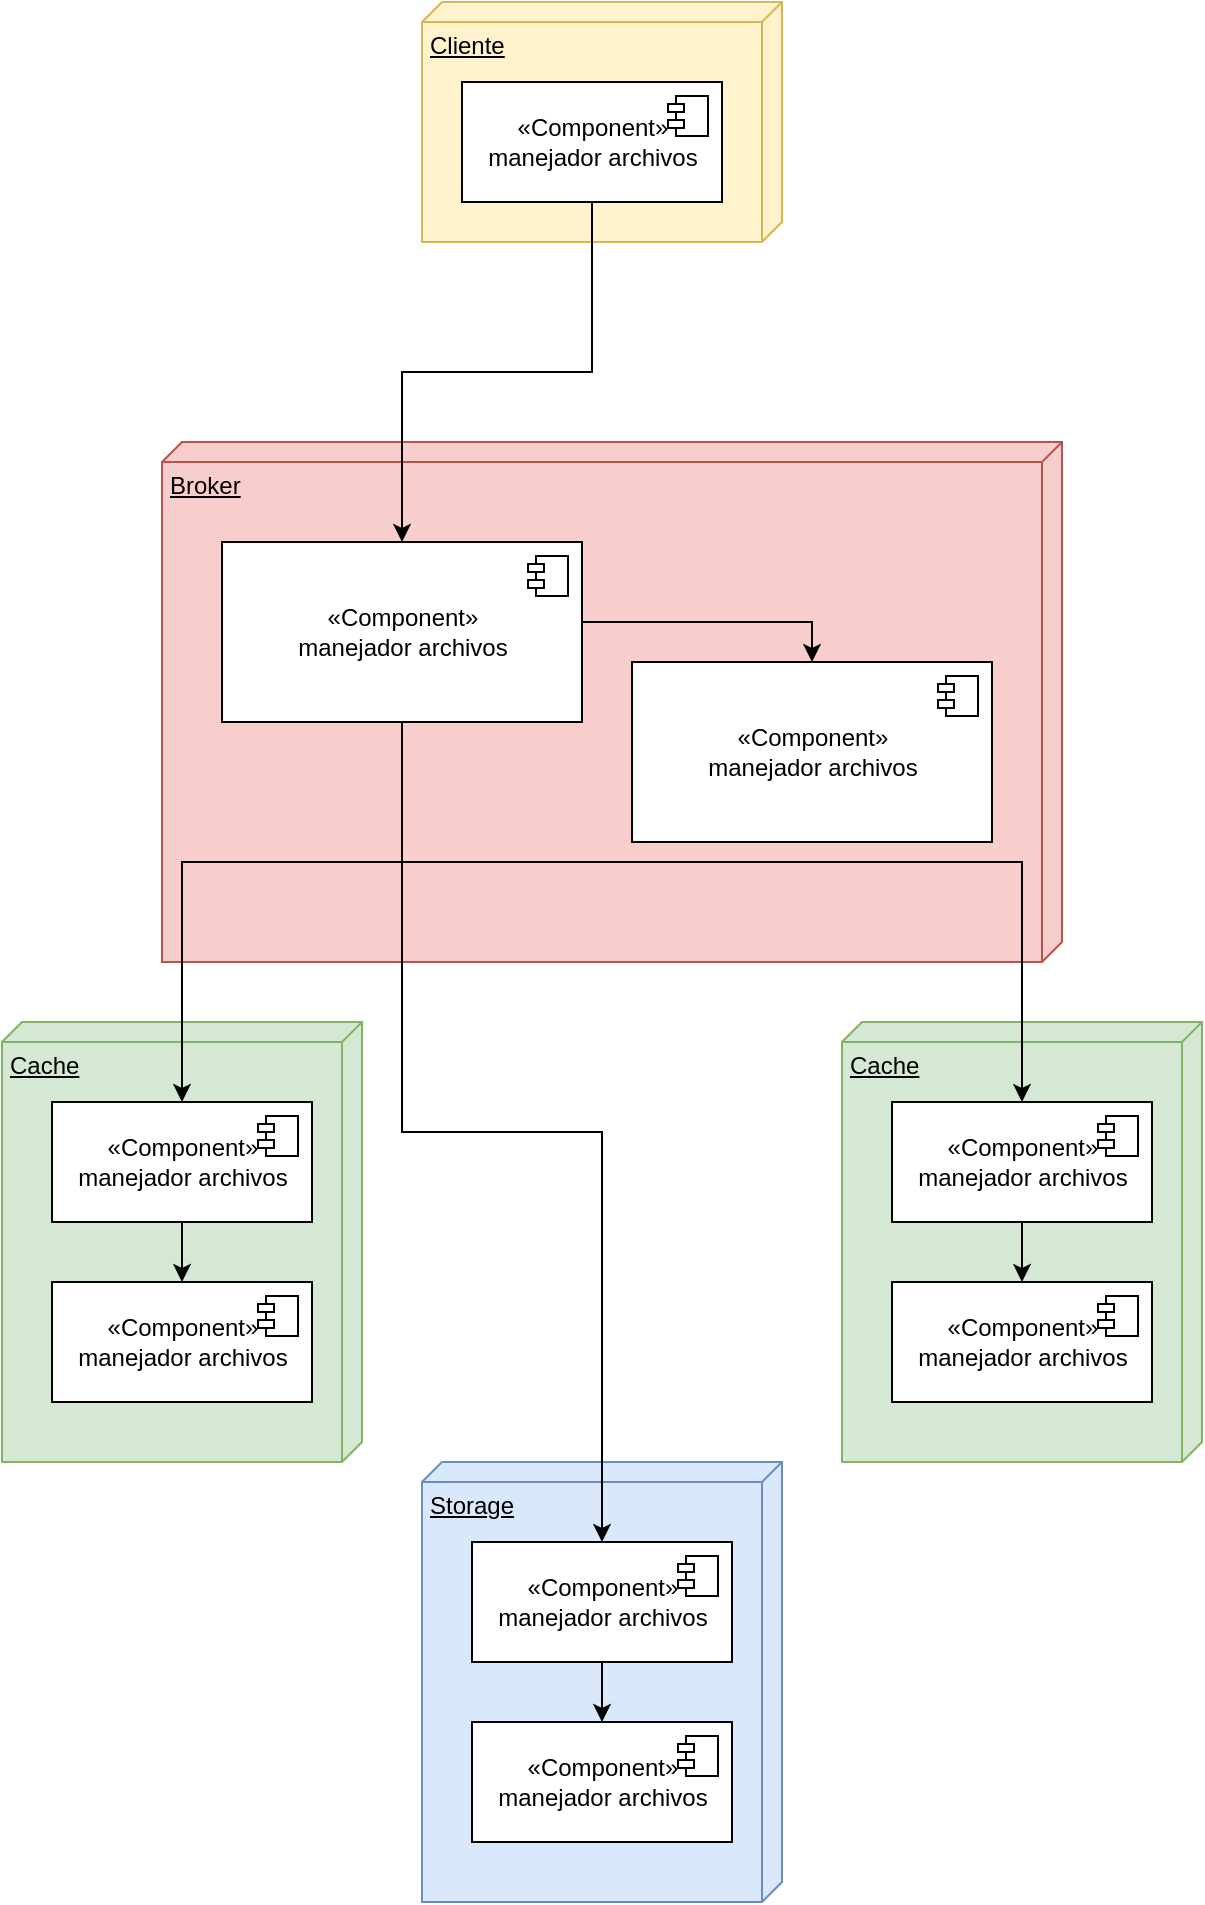 <mxfile version="14.4.3" type="device" pages="3"><diagram id="8TX4p7atKp1qSiID9qYC" name="despliegue"><mxGraphModel dx="1420" dy="834" grid="1" gridSize="10" guides="1" tooltips="1" connect="1" arrows="1" fold="1" page="1" pageScale="1" pageWidth="850" pageHeight="1100" math="0" shadow="0"><root><mxCell id="XJRISN_2SwiGj17ay7-N-0"/><mxCell id="XJRISN_2SwiGj17ay7-N-1" parent="XJRISN_2SwiGj17ay7-N-0"/><mxCell id="6Hz3GxxloaSMe2XGLkPI-1" value="Cliente" style="verticalAlign=top;align=left;spacingTop=8;spacingLeft=2;spacingRight=12;shape=cube;size=10;direction=south;fontStyle=4;html=1;fillColor=#fff2cc;strokeColor=#d6b656;" parent="XJRISN_2SwiGj17ay7-N-1" vertex="1"><mxGeometry x="320" y="80" width="180" height="120" as="geometry"/></mxCell><mxCell id="6Hz3GxxloaSMe2XGLkPI-0" value="Broker" style="verticalAlign=top;align=left;spacingTop=8;spacingLeft=2;spacingRight=12;shape=cube;size=10;direction=south;fontStyle=4;html=1;fillColor=#f8cecc;strokeColor=#b85450;" parent="XJRISN_2SwiGj17ay7-N-1" vertex="1"><mxGeometry x="190" y="300" width="450" height="260" as="geometry"/></mxCell><mxCell id="V1Ts3zlfwZA3WVrB23fY-16" value="Storage" style="verticalAlign=top;align=left;spacingTop=8;spacingLeft=2;spacingRight=12;shape=cube;size=10;direction=south;fontStyle=4;html=1;fillColor=#dae8fc;strokeColor=#6c8ebf;" parent="XJRISN_2SwiGj17ay7-N-1" vertex="1"><mxGeometry x="320" y="810" width="180" height="220" as="geometry"/></mxCell><mxCell id="V1Ts3zlfwZA3WVrB23fY-11" value="Cache" style="verticalAlign=top;align=left;spacingTop=8;spacingLeft=2;spacingRight=12;shape=cube;size=10;direction=south;fontStyle=4;html=1;fillColor=#d5e8d4;strokeColor=#82b366;" parent="XJRISN_2SwiGj17ay7-N-1" vertex="1"><mxGeometry x="110" y="590" width="180" height="220" as="geometry"/></mxCell><mxCell id="6Hz3GxxloaSMe2XGLkPI-3" value="Cache" style="verticalAlign=top;align=left;spacingTop=8;spacingLeft=2;spacingRight=12;shape=cube;size=10;direction=south;fontStyle=4;html=1;fillColor=#d5e8d4;strokeColor=#82b366;" parent="XJRISN_2SwiGj17ay7-N-1" vertex="1"><mxGeometry x="530" y="590" width="180" height="220" as="geometry"/></mxCell><mxCell id="V1Ts3zlfwZA3WVrB23fY-4" style="edgeStyle=orthogonalEdgeStyle;rounded=0;orthogonalLoop=1;jettySize=auto;html=1;" parent="XJRISN_2SwiGj17ay7-N-1" source="V1Ts3zlfwZA3WVrB23fY-0" target="V1Ts3zlfwZA3WVrB23fY-5" edge="1"><mxGeometry relative="1" as="geometry"><mxPoint x="640" y="500" as="targetPoint"/><Array as="points"><mxPoint x="310" y="510"/><mxPoint x="620" y="510"/></Array></mxGeometry></mxCell><mxCell id="V1Ts3zlfwZA3WVrB23fY-21" style="edgeStyle=orthogonalEdgeStyle;rounded=0;orthogonalLoop=1;jettySize=auto;html=1;" parent="XJRISN_2SwiGj17ay7-N-1" source="V1Ts3zlfwZA3WVrB23fY-0" target="V1Ts3zlfwZA3WVrB23fY-12" edge="1"><mxGeometry relative="1" as="geometry"><Array as="points"><mxPoint x="310" y="510"/><mxPoint x="200" y="510"/></Array></mxGeometry></mxCell><mxCell id="V1Ts3zlfwZA3WVrB23fY-22" style="edgeStyle=orthogonalEdgeStyle;rounded=0;orthogonalLoop=1;jettySize=auto;html=1;" parent="XJRISN_2SwiGj17ay7-N-1" source="V1Ts3zlfwZA3WVrB23fY-0" target="V1Ts3zlfwZA3WVrB23fY-17" edge="1"><mxGeometry relative="1" as="geometry"/></mxCell><mxCell id="V1Ts3zlfwZA3WVrB23fY-24" style="edgeStyle=orthogonalEdgeStyle;rounded=0;orthogonalLoop=1;jettySize=auto;html=1;entryX=0.5;entryY=0;entryDx=0;entryDy=0;" parent="XJRISN_2SwiGj17ay7-N-1" source="V1Ts3zlfwZA3WVrB23fY-0" target="V1Ts3zlfwZA3WVrB23fY-2" edge="1"><mxGeometry relative="1" as="geometry"><Array as="points"><mxPoint x="515" y="390"/></Array></mxGeometry></mxCell><mxCell id="V1Ts3zlfwZA3WVrB23fY-0" value="«Component»&lt;br&gt;manejador archivos" style="html=1;dropTarget=0;" parent="XJRISN_2SwiGj17ay7-N-1" vertex="1"><mxGeometry x="220" y="350" width="180" height="90" as="geometry"/></mxCell><mxCell id="V1Ts3zlfwZA3WVrB23fY-1" value="" style="shape=module;jettyWidth=8;jettyHeight=4;" parent="V1Ts3zlfwZA3WVrB23fY-0" vertex="1"><mxGeometry x="1" width="20" height="20" relative="1" as="geometry"><mxPoint x="-27" y="7" as="offset"/></mxGeometry></mxCell><mxCell id="V1Ts3zlfwZA3WVrB23fY-2" value="«Component»&lt;br&gt;manejador archivos" style="html=1;dropTarget=0;" parent="XJRISN_2SwiGj17ay7-N-1" vertex="1"><mxGeometry x="425" y="410" width="180" height="90" as="geometry"/></mxCell><mxCell id="V1Ts3zlfwZA3WVrB23fY-3" value="" style="shape=module;jettyWidth=8;jettyHeight=4;" parent="V1Ts3zlfwZA3WVrB23fY-2" vertex="1"><mxGeometry x="1" width="20" height="20" relative="1" as="geometry"><mxPoint x="-27" y="7" as="offset"/></mxGeometry></mxCell><mxCell id="V1Ts3zlfwZA3WVrB23fY-29" style="edgeStyle=orthogonalEdgeStyle;rounded=0;orthogonalLoop=1;jettySize=auto;html=1;" parent="XJRISN_2SwiGj17ay7-N-1" source="V1Ts3zlfwZA3WVrB23fY-5" target="V1Ts3zlfwZA3WVrB23fY-9" edge="1"><mxGeometry relative="1" as="geometry"><Array as="points"><mxPoint x="620" y="710"/><mxPoint x="620" y="710"/></Array></mxGeometry></mxCell><mxCell id="V1Ts3zlfwZA3WVrB23fY-5" value="«Component»&lt;br&gt;manejador archivos" style="html=1;dropTarget=0;" parent="XJRISN_2SwiGj17ay7-N-1" vertex="1"><mxGeometry x="555" y="630" width="130" height="60" as="geometry"/></mxCell><mxCell id="V1Ts3zlfwZA3WVrB23fY-6" value="" style="shape=module;jettyWidth=8;jettyHeight=4;" parent="V1Ts3zlfwZA3WVrB23fY-5" vertex="1"><mxGeometry x="1" width="20" height="20" relative="1" as="geometry"><mxPoint x="-27" y="7" as="offset"/></mxGeometry></mxCell><mxCell id="V1Ts3zlfwZA3WVrB23fY-9" value="«Component»&lt;br&gt;manejador archivos" style="html=1;dropTarget=0;" parent="XJRISN_2SwiGj17ay7-N-1" vertex="1"><mxGeometry x="555" y="720" width="130" height="60" as="geometry"/></mxCell><mxCell id="V1Ts3zlfwZA3WVrB23fY-10" value="" style="shape=module;jettyWidth=8;jettyHeight=4;" parent="V1Ts3zlfwZA3WVrB23fY-9" vertex="1"><mxGeometry x="1" width="20" height="20" relative="1" as="geometry"><mxPoint x="-27" y="7" as="offset"/></mxGeometry></mxCell><mxCell id="V1Ts3zlfwZA3WVrB23fY-28" style="edgeStyle=orthogonalEdgeStyle;rounded=0;orthogonalLoop=1;jettySize=auto;html=1;" parent="XJRISN_2SwiGj17ay7-N-1" source="V1Ts3zlfwZA3WVrB23fY-12" target="V1Ts3zlfwZA3WVrB23fY-14" edge="1"><mxGeometry relative="1" as="geometry"><Array as="points"><mxPoint x="200" y="710"/><mxPoint x="200" y="710"/></Array></mxGeometry></mxCell><mxCell id="V1Ts3zlfwZA3WVrB23fY-12" value="«Component»&lt;br&gt;manejador archivos" style="html=1;dropTarget=0;" parent="XJRISN_2SwiGj17ay7-N-1" vertex="1"><mxGeometry x="135" y="630" width="130" height="60" as="geometry"/></mxCell><mxCell id="V1Ts3zlfwZA3WVrB23fY-13" value="" style="shape=module;jettyWidth=8;jettyHeight=4;" parent="V1Ts3zlfwZA3WVrB23fY-12" vertex="1"><mxGeometry x="1" width="20" height="20" relative="1" as="geometry"><mxPoint x="-27" y="7" as="offset"/></mxGeometry></mxCell><mxCell id="V1Ts3zlfwZA3WVrB23fY-14" value="«Component»&lt;br&gt;manejador archivos" style="html=1;dropTarget=0;" parent="XJRISN_2SwiGj17ay7-N-1" vertex="1"><mxGeometry x="135" y="720" width="130" height="60" as="geometry"/></mxCell><mxCell id="V1Ts3zlfwZA3WVrB23fY-15" value="" style="shape=module;jettyWidth=8;jettyHeight=4;" parent="V1Ts3zlfwZA3WVrB23fY-14" vertex="1"><mxGeometry x="1" width="20" height="20" relative="1" as="geometry"><mxPoint x="-27" y="7" as="offset"/></mxGeometry></mxCell><mxCell id="V1Ts3zlfwZA3WVrB23fY-30" style="edgeStyle=orthogonalEdgeStyle;rounded=0;orthogonalLoop=1;jettySize=auto;html=1;" parent="XJRISN_2SwiGj17ay7-N-1" source="V1Ts3zlfwZA3WVrB23fY-17" target="V1Ts3zlfwZA3WVrB23fY-19" edge="1"><mxGeometry relative="1" as="geometry"><Array as="points"><mxPoint x="410" y="920"/><mxPoint x="410" y="920"/></Array></mxGeometry></mxCell><mxCell id="V1Ts3zlfwZA3WVrB23fY-17" value="«Component»&lt;br&gt;manejador archivos" style="html=1;dropTarget=0;" parent="XJRISN_2SwiGj17ay7-N-1" vertex="1"><mxGeometry x="345" y="850" width="130" height="60" as="geometry"/></mxCell><mxCell id="V1Ts3zlfwZA3WVrB23fY-18" value="" style="shape=module;jettyWidth=8;jettyHeight=4;" parent="V1Ts3zlfwZA3WVrB23fY-17" vertex="1"><mxGeometry x="1" width="20" height="20" relative="1" as="geometry"><mxPoint x="-27" y="7" as="offset"/></mxGeometry></mxCell><mxCell id="V1Ts3zlfwZA3WVrB23fY-19" value="«Component»&lt;br&gt;manejador archivos" style="html=1;dropTarget=0;" parent="XJRISN_2SwiGj17ay7-N-1" vertex="1"><mxGeometry x="345" y="940" width="130" height="60" as="geometry"/></mxCell><mxCell id="V1Ts3zlfwZA3WVrB23fY-20" value="" style="shape=module;jettyWidth=8;jettyHeight=4;" parent="V1Ts3zlfwZA3WVrB23fY-19" vertex="1"><mxGeometry x="1" width="20" height="20" relative="1" as="geometry"><mxPoint x="-27" y="7" as="offset"/></mxGeometry></mxCell><mxCell id="V1Ts3zlfwZA3WVrB23fY-27" style="edgeStyle=orthogonalEdgeStyle;rounded=0;orthogonalLoop=1;jettySize=auto;html=1;" parent="XJRISN_2SwiGj17ay7-N-1" source="V1Ts3zlfwZA3WVrB23fY-25" target="V1Ts3zlfwZA3WVrB23fY-0" edge="1"><mxGeometry relative="1" as="geometry"/></mxCell><mxCell id="V1Ts3zlfwZA3WVrB23fY-25" value="«Component»&lt;br&gt;manejador archivos" style="html=1;dropTarget=0;" parent="XJRISN_2SwiGj17ay7-N-1" vertex="1"><mxGeometry x="340" y="120" width="130" height="60" as="geometry"/></mxCell><mxCell id="V1Ts3zlfwZA3WVrB23fY-26" value="" style="shape=module;jettyWidth=8;jettyHeight=4;" parent="V1Ts3zlfwZA3WVrB23fY-25" vertex="1"><mxGeometry x="1" width="20" height="20" relative="1" as="geometry"><mxPoint x="-27" y="7" as="offset"/></mxGeometry></mxCell></root></mxGraphModel></diagram><diagram id="C5RBs43oDa-KdzZeNtuy" name="clases broker"><mxGraphModel dx="1420" dy="834" grid="1" gridSize="10" guides="1" tooltips="1" connect="1" arrows="1" fold="1" page="1" pageScale="1" pageWidth="827" pageHeight="1169" math="0" shadow="0"><root><mxCell id="WIyWlLk6GJQsqaUBKTNV-0"/><mxCell id="WIyWlLk6GJQsqaUBKTNV-1" parent="WIyWlLk6GJQsqaUBKTNV-0"/><mxCell id="9_9GQkjDegEvH9VTMbqd-5" style="edgeStyle=orthogonalEdgeStyle;rounded=0;orthogonalLoop=1;jettySize=auto;html=1;" parent="WIyWlLk6GJQsqaUBKTNV-1" source="vIc7xj4rk2cnjZC17Q60-1" target="OVAOzkoWuikx6KJuzb7N-18" edge="1"><mxGeometry relative="1" as="geometry"><mxPoint x="220.034" y="250" as="targetPoint"/><Array as="points"/></mxGeometry></mxCell><mxCell id="OVAOzkoWuikx6KJuzb7N-24" value="*" style="edgeLabel;html=1;align=center;verticalAlign=middle;resizable=0;points=[];" parent="9_9GQkjDegEvH9VTMbqd-5" vertex="1" connectable="0"><mxGeometry x="0.689" y="1" relative="1" as="geometry"><mxPoint x="-1" y="-7.37" as="offset"/></mxGeometry></mxCell><mxCell id="o_60wNgHZYVa5s2dWqQU-4" style="edgeStyle=orthogonalEdgeStyle;rounded=0;orthogonalLoop=1;jettySize=auto;html=1;" parent="WIyWlLk6GJQsqaUBKTNV-1" source="vIc7xj4rk2cnjZC17Q60-1" target="o_60wNgHZYVa5s2dWqQU-0" edge="1"><mxGeometry relative="1" as="geometry"/></mxCell><mxCell id="vIc7xj4rk2cnjZC17Q60-1" value="Broker" style="swimlane;fontStyle=1;align=center;verticalAlign=top;childLayout=stackLayout;horizontal=1;startSize=26;horizontalStack=0;resizeParent=1;resizeParentMax=0;resizeLast=0;collapsible=1;marginBottom=0;" parent="WIyWlLk6GJQsqaUBKTNV-1" vertex="1"><mxGeometry x="130" y="17" width="210" height="112" as="geometry"/></mxCell><mxCell id="vIc7xj4rk2cnjZC17Q60-2" value="+ field: type" style="text;strokeColor=none;fillColor=none;align=left;verticalAlign=top;spacingLeft=4;spacingRight=4;overflow=hidden;rotatable=0;points=[[0,0.5],[1,0.5]];portConstraint=eastwest;" parent="vIc7xj4rk2cnjZC17Q60-1" vertex="1"><mxGeometry y="26" width="210" height="26" as="geometry"/></mxCell><mxCell id="vIc7xj4rk2cnjZC17Q60-3" value="" style="line;strokeWidth=1;fillColor=none;align=left;verticalAlign=middle;spacingTop=-1;spacingLeft=3;spacingRight=3;rotatable=0;labelPosition=right;points=[];portConstraint=eastwest;" parent="vIc7xj4rk2cnjZC17Q60-1" vertex="1"><mxGeometry y="52" width="210" height="8" as="geometry"/></mxCell><mxCell id="vIc7xj4rk2cnjZC17Q60-4" value="+ proveerRecurso(identificador): File" style="text;strokeColor=none;fillColor=none;align=left;verticalAlign=top;spacingLeft=4;spacingRight=4;overflow=hidden;rotatable=0;points=[[0,0.5],[1,0.5]];portConstraint=eastwest;" parent="vIc7xj4rk2cnjZC17Q60-1" vertex="1"><mxGeometry y="60" width="210" height="26" as="geometry"/></mxCell><mxCell id="OVAOzkoWuikx6KJuzb7N-2" value="+ redirigirRecurso(identificador): void" style="text;strokeColor=none;fillColor=none;align=left;verticalAlign=top;spacingLeft=4;spacingRight=4;overflow=hidden;rotatable=0;points=[[0,0.5],[1,0.5]];portConstraint=eastwest;" parent="vIc7xj4rk2cnjZC17Q60-1" vertex="1"><mxGeometry y="86" width="210" height="26" as="geometry"/></mxCell><mxCell id="OVAOzkoWuikx6KJuzb7N-1" style="edgeStyle=orthogonalEdgeStyle;rounded=0;orthogonalLoop=1;jettySize=auto;html=1;startArrow=none;startFill=0;endArrow=classic;endFill=1;" parent="WIyWlLk6GJQsqaUBKTNV-1" source="o_60wNgHZYVa5s2dWqQU-0" target="HFZlMN7AqjBjPOlfmaqc-6" edge="1"><mxGeometry relative="1" as="geometry"/></mxCell><mxCell id="o_60wNgHZYVa5s2dWqQU-0" value="Comunicacion" style="swimlane;fontStyle=1;align=center;verticalAlign=top;childLayout=stackLayout;horizontal=1;startSize=26;horizontalStack=0;resizeParent=1;resizeParentMax=0;resizeLast=0;collapsible=1;marginBottom=0;" parent="WIyWlLk6GJQsqaUBKTNV-1" vertex="1"><mxGeometry x="386" y="30" width="254" height="86" as="geometry"/></mxCell><mxCell id="o_60wNgHZYVa5s2dWqQU-1" value="+ conexiones: list&lt;ReceptorComunicacion&gt;" style="text;strokeColor=none;fillColor=none;align=left;verticalAlign=top;spacingLeft=4;spacingRight=4;overflow=hidden;rotatable=0;points=[[0,0.5],[1,0.5]];portConstraint=eastwest;" parent="o_60wNgHZYVa5s2dWqQU-0" vertex="1"><mxGeometry y="26" width="254" height="26" as="geometry"/></mxCell><mxCell id="o_60wNgHZYVa5s2dWqQU-2" value="" style="line;strokeWidth=1;fillColor=none;align=left;verticalAlign=middle;spacingTop=-1;spacingLeft=3;spacingRight=3;rotatable=0;labelPosition=right;points=[];portConstraint=eastwest;" parent="o_60wNgHZYVa5s2dWqQU-0" vertex="1"><mxGeometry y="52" width="254" height="8" as="geometry"/></mxCell><mxCell id="o_60wNgHZYVa5s2dWqQU-3" value="+ pedirRecurso(identificador): File" style="text;strokeColor=none;fillColor=none;align=left;verticalAlign=top;spacingLeft=4;spacingRight=4;overflow=hidden;rotatable=0;points=[[0,0.5],[1,0.5]];portConstraint=eastwest;" parent="o_60wNgHZYVa5s2dWqQU-0" vertex="1"><mxGeometry y="60" width="254" height="26" as="geometry"/></mxCell><mxCell id="o_60wNgHZYVa5s2dWqQU-10" style="edgeStyle=orthogonalEdgeStyle;rounded=0;orthogonalLoop=1;jettySize=auto;html=1;endArrow=blockThin;endFill=0;" parent="WIyWlLk6GJQsqaUBKTNV-1" source="o_60wNgHZYVa5s2dWqQU-6" target="HFZlMN7AqjBjPOlfmaqc-11" edge="1"><mxGeometry relative="1" as="geometry"><Array as="points"><mxPoint x="850" y="310"/><mxPoint x="850" y="310"/></Array></mxGeometry></mxCell><mxCell id="OVAOzkoWuikx6KJuzb7N-17" style="edgeStyle=orthogonalEdgeStyle;rounded=0;orthogonalLoop=1;jettySize=auto;html=1;startArrow=none;startFill=0;endArrow=classic;endFill=1;" parent="WIyWlLk6GJQsqaUBKTNV-1" source="o_60wNgHZYVa5s2dWqQU-6" target="OVAOzkoWuikx6KJuzb7N-10" edge="1"><mxGeometry relative="1" as="geometry"/></mxCell><mxCell id="OVAOzkoWuikx6KJuzb7N-26" value="*" style="edgeLabel;html=1;align=center;verticalAlign=middle;resizable=0;points=[];" parent="OVAOzkoWuikx6KJuzb7N-17" vertex="1" connectable="0"><mxGeometry x="0.152" y="-1" relative="1" as="geometry"><mxPoint as="offset"/></mxGeometry></mxCell><mxCell id="o_60wNgHZYVa5s2dWqQU-6" value="Cache" style="swimlane;fontStyle=1;align=center;verticalAlign=top;childLayout=stackLayout;horizontal=1;startSize=26;horizontalStack=0;resizeParent=1;resizeParentMax=0;resizeLast=0;collapsible=1;marginBottom=0;" parent="WIyWlLk6GJQsqaUBKTNV-1" vertex="1"><mxGeometry x="840" y="330" width="210" height="86" as="geometry"/></mxCell><mxCell id="o_60wNgHZYVa5s2dWqQU-7" value="+ field: type" style="text;strokeColor=none;fillColor=none;align=left;verticalAlign=top;spacingLeft=4;spacingRight=4;overflow=hidden;rotatable=0;points=[[0,0.5],[1,0.5]];portConstraint=eastwest;" parent="o_60wNgHZYVa5s2dWqQU-6" vertex="1"><mxGeometry y="26" width="210" height="26" as="geometry"/></mxCell><mxCell id="o_60wNgHZYVa5s2dWqQU-8" value="" style="line;strokeWidth=1;fillColor=none;align=left;verticalAlign=middle;spacingTop=-1;spacingLeft=3;spacingRight=3;rotatable=0;labelPosition=right;points=[];portConstraint=eastwest;" parent="o_60wNgHZYVa5s2dWqQU-6" vertex="1"><mxGeometry y="52" width="210" height="8" as="geometry"/></mxCell><mxCell id="o_60wNgHZYVa5s2dWqQU-9" value="+ proveerRecurso(identificador): File" style="text;strokeColor=none;fillColor=none;align=left;verticalAlign=top;spacingLeft=4;spacingRight=4;overflow=hidden;rotatable=0;points=[[0,0.5],[1,0.5]];portConstraint=eastwest;" parent="o_60wNgHZYVa5s2dWqQU-6" vertex="1"><mxGeometry y="60" width="210" height="26" as="geometry"/></mxCell><mxCell id="HFZlMN7AqjBjPOlfmaqc-4" style="edgeStyle=orthogonalEdgeStyle;rounded=0;orthogonalLoop=1;jettySize=auto;html=1;startArrow=none;startFill=0;endArrow=blockThin;endFill=0;" parent="WIyWlLk6GJQsqaUBKTNV-1" source="HFZlMN7AqjBjPOlfmaqc-0" target="HFZlMN7AqjBjPOlfmaqc-11" edge="1"><mxGeometry relative="1" as="geometry"><Array as="points"><mxPoint x="790" y="310"/><mxPoint x="790" y="310"/></Array></mxGeometry></mxCell><mxCell id="OVAOzkoWuikx6KJuzb7N-16" style="edgeStyle=orthogonalEdgeStyle;rounded=0;orthogonalLoop=1;jettySize=auto;html=1;startArrow=none;startFill=0;endArrow=classic;endFill=1;" parent="WIyWlLk6GJQsqaUBKTNV-1" source="HFZlMN7AqjBjPOlfmaqc-0" target="OVAOzkoWuikx6KJuzb7N-4" edge="1"><mxGeometry relative="1" as="geometry"/></mxCell><mxCell id="OVAOzkoWuikx6KJuzb7N-25" value="*" style="edgeLabel;html=1;align=center;verticalAlign=middle;resizable=0;points=[];" parent="OVAOzkoWuikx6KJuzb7N-16" vertex="1" connectable="0"><mxGeometry x="0.269" relative="1" as="geometry"><mxPoint as="offset"/></mxGeometry></mxCell><mxCell id="HFZlMN7AqjBjPOlfmaqc-0" value="Permanente" style="swimlane;fontStyle=1;align=center;verticalAlign=top;childLayout=stackLayout;horizontal=1;startSize=26;horizontalStack=0;resizeParent=1;resizeParentMax=0;resizeLast=0;collapsible=1;marginBottom=0;" parent="WIyWlLk6GJQsqaUBKTNV-1" vertex="1"><mxGeometry x="590" y="330" width="210" height="86" as="geometry"/></mxCell><mxCell id="HFZlMN7AqjBjPOlfmaqc-1" value="+ field: type" style="text;strokeColor=none;fillColor=none;align=left;verticalAlign=top;spacingLeft=4;spacingRight=4;overflow=hidden;rotatable=0;points=[[0,0.5],[1,0.5]];portConstraint=eastwest;" parent="HFZlMN7AqjBjPOlfmaqc-0" vertex="1"><mxGeometry y="26" width="210" height="26" as="geometry"/></mxCell><mxCell id="HFZlMN7AqjBjPOlfmaqc-2" value="" style="line;strokeWidth=1;fillColor=none;align=left;verticalAlign=middle;spacingTop=-1;spacingLeft=3;spacingRight=3;rotatable=0;labelPosition=right;points=[];portConstraint=eastwest;" parent="HFZlMN7AqjBjPOlfmaqc-0" vertex="1"><mxGeometry y="52" width="210" height="8" as="geometry"/></mxCell><mxCell id="HFZlMN7AqjBjPOlfmaqc-5" value="+ proveerRecurso(identificador): File" style="text;strokeColor=none;fillColor=none;align=left;verticalAlign=top;spacingLeft=4;spacingRight=4;overflow=hidden;rotatable=0;points=[[0,0.5],[1,0.5]];portConstraint=eastwest;" parent="HFZlMN7AqjBjPOlfmaqc-0" vertex="1"><mxGeometry y="60" width="210" height="26" as="geometry"/></mxCell><mxCell id="HFZlMN7AqjBjPOlfmaqc-6" value="ReceptorComunicacion" style="swimlane;fontStyle=1;align=center;verticalAlign=top;childLayout=stackLayout;horizontal=1;startSize=26;horizontalStack=0;resizeParent=1;resizeParentMax=0;resizeLast=0;collapsible=1;marginBottom=0;" parent="WIyWlLk6GJQsqaUBKTNV-1" vertex="1"><mxGeometry x="710" y="30" width="210" height="86" as="geometry"/></mxCell><mxCell id="HFZlMN7AqjBjPOlfmaqc-7" value="+ conexion: ip?" style="text;strokeColor=none;fillColor=none;align=left;verticalAlign=top;spacingLeft=4;spacingRight=4;overflow=hidden;rotatable=0;points=[[0,0.5],[1,0.5]];portConstraint=eastwest;" parent="HFZlMN7AqjBjPOlfmaqc-6" vertex="1"><mxGeometry y="26" width="210" height="26" as="geometry"/></mxCell><mxCell id="HFZlMN7AqjBjPOlfmaqc-9" value="" style="line;strokeWidth=1;fillColor=none;align=left;verticalAlign=middle;spacingTop=-1;spacingLeft=3;spacingRight=3;rotatable=0;labelPosition=right;points=[];portConstraint=eastwest;" parent="HFZlMN7AqjBjPOlfmaqc-6" vertex="1"><mxGeometry y="52" width="210" height="8" as="geometry"/></mxCell><mxCell id="HFZlMN7AqjBjPOlfmaqc-10" value="+ pedirRecurso(identificador): File" style="text;strokeColor=none;fillColor=none;align=left;verticalAlign=top;spacingLeft=4;spacingRight=4;overflow=hidden;rotatable=0;points=[[0,0.5],[1,0.5]];portConstraint=eastwest;" parent="HFZlMN7AqjBjPOlfmaqc-6" vertex="1"><mxGeometry y="60" width="210" height="26" as="geometry"/></mxCell><mxCell id="HFZlMN7AqjBjPOlfmaqc-16" style="edgeStyle=orthogonalEdgeStyle;rounded=0;orthogonalLoop=1;jettySize=auto;html=1;" parent="WIyWlLk6GJQsqaUBKTNV-1" source="HFZlMN7AqjBjPOlfmaqc-11" target="HFZlMN7AqjBjPOlfmaqc-6" edge="1"><mxGeometry relative="1" as="geometry"><Array as="points"><mxPoint x="817" y="170"/><mxPoint x="817" y="170"/></Array></mxGeometry></mxCell><mxCell id="HFZlMN7AqjBjPOlfmaqc-11" value="Almacenamiento" style="swimlane;fontStyle=1;align=center;verticalAlign=top;childLayout=stackLayout;horizontal=1;startSize=26;horizontalStack=0;resizeParent=1;resizeParentMax=0;resizeLast=0;collapsible=1;marginBottom=0;" parent="WIyWlLk6GJQsqaUBKTNV-1" vertex="1"><mxGeometry x="710" y="180" width="210" height="86" as="geometry"/></mxCell><mxCell id="HFZlMN7AqjBjPOlfmaqc-12" value="+ ubicacion: type" style="text;strokeColor=none;fillColor=none;align=left;verticalAlign=top;spacingLeft=4;spacingRight=4;overflow=hidden;rotatable=0;points=[[0,0.5],[1,0.5]];portConstraint=eastwest;" parent="HFZlMN7AqjBjPOlfmaqc-11" vertex="1"><mxGeometry y="26" width="210" height="26" as="geometry"/></mxCell><mxCell id="HFZlMN7AqjBjPOlfmaqc-13" value="" style="line;strokeWidth=1;fillColor=none;align=left;verticalAlign=middle;spacingTop=-1;spacingLeft=3;spacingRight=3;rotatable=0;labelPosition=right;points=[];portConstraint=eastwest;" parent="HFZlMN7AqjBjPOlfmaqc-11" vertex="1"><mxGeometry y="52" width="210" height="8" as="geometry"/></mxCell><mxCell id="HFZlMN7AqjBjPOlfmaqc-14" value="+ proveerRecurso(identificador): File" style="text;strokeColor=none;fillColor=none;align=left;verticalAlign=top;spacingLeft=4;spacingRight=4;overflow=hidden;rotatable=0;points=[[0,0.5],[1,0.5]];portConstraint=eastwest;" parent="HFZlMN7AqjBjPOlfmaqc-11" vertex="1"><mxGeometry y="60" width="210" height="26" as="geometry"/></mxCell><mxCell id="OVAOzkoWuikx6KJuzb7N-4" value="Dato" style="swimlane;fontStyle=1;align=center;verticalAlign=top;childLayout=stackLayout;horizontal=1;startSize=26;horizontalStack=0;resizeParent=1;resizeParentMax=0;resizeLast=0;collapsible=1;marginBottom=0;" parent="WIyWlLk6GJQsqaUBKTNV-1" vertex="1"><mxGeometry x="590" y="460" width="210" height="78" as="geometry"/></mxCell><mxCell id="OVAOzkoWuikx6KJuzb7N-5" value="+ id: number" style="text;strokeColor=none;fillColor=none;align=left;verticalAlign=top;spacingLeft=4;spacingRight=4;overflow=hidden;rotatable=0;points=[[0,0.5],[1,0.5]];portConstraint=eastwest;" parent="OVAOzkoWuikx6KJuzb7N-4" vertex="1"><mxGeometry y="26" width="210" height="26" as="geometry"/></mxCell><mxCell id="OVAOzkoWuikx6KJuzb7N-8" value="+ archivo: File" style="text;strokeColor=none;fillColor=none;align=left;verticalAlign=top;spacingLeft=4;spacingRight=4;overflow=hidden;rotatable=0;points=[[0,0.5],[1,0.5]];portConstraint=eastwest;" parent="OVAOzkoWuikx6KJuzb7N-4" vertex="1"><mxGeometry y="52" width="210" height="26" as="geometry"/></mxCell><mxCell id="OVAOzkoWuikx6KJuzb7N-10" value="Temp" style="swimlane;fontStyle=1;align=center;verticalAlign=top;childLayout=stackLayout;horizontal=1;startSize=26;horizontalStack=0;resizeParent=1;resizeParentMax=0;resizeLast=0;collapsible=1;marginBottom=0;" parent="WIyWlLk6GJQsqaUBKTNV-1" vertex="1"><mxGeometry x="840" y="460" width="210" height="104" as="geometry"/></mxCell><mxCell id="OVAOzkoWuikx6KJuzb7N-11" value="+ id: number" style="text;strokeColor=none;fillColor=none;align=left;verticalAlign=top;spacingLeft=4;spacingRight=4;overflow=hidden;rotatable=0;points=[[0,0.5],[1,0.5]];portConstraint=eastwest;" parent="OVAOzkoWuikx6KJuzb7N-10" vertex="1"><mxGeometry y="26" width="210" height="26" as="geometry"/></mxCell><mxCell id="OVAOzkoWuikx6KJuzb7N-12" value="+ archivo: File" style="text;strokeColor=none;fillColor=none;align=left;verticalAlign=top;spacingLeft=4;spacingRight=4;overflow=hidden;rotatable=0;points=[[0,0.5],[1,0.5]];portConstraint=eastwest;" parent="OVAOzkoWuikx6KJuzb7N-10" vertex="1"><mxGeometry y="52" width="210" height="26" as="geometry"/></mxCell><mxCell id="OVAOzkoWuikx6KJuzb7N-15" value="+ ttl: number" style="text;strokeColor=none;fillColor=none;align=left;verticalAlign=top;spacingLeft=4;spacingRight=4;overflow=hidden;rotatable=0;points=[[0,0.5],[1,0.5]];portConstraint=eastwest;" parent="OVAOzkoWuikx6KJuzb7N-10" vertex="1"><mxGeometry y="78" width="210" height="26" as="geometry"/></mxCell><mxCell id="OVAOzkoWuikx6KJuzb7N-18" value="Recurso" style="swimlane;fontStyle=1;align=center;verticalAlign=top;childLayout=stackLayout;horizontal=1;startSize=26;horizontalStack=0;resizeParent=1;resizeParentMax=0;resizeLast=0;collapsible=1;marginBottom=0;" parent="WIyWlLk6GJQsqaUBKTNV-1" vertex="1"><mxGeometry x="150" y="210" width="170" height="78" as="geometry"/></mxCell><mxCell id="OVAOzkoWuikx6KJuzb7N-19" value="+ id: number" style="text;strokeColor=none;fillColor=none;align=left;verticalAlign=top;spacingLeft=4;spacingRight=4;overflow=hidden;rotatable=0;points=[[0,0.5],[1,0.5]];portConstraint=eastwest;" parent="OVAOzkoWuikx6KJuzb7N-18" vertex="1"><mxGeometry y="26" width="170" height="26" as="geometry"/></mxCell><mxCell id="OVAOzkoWuikx6KJuzb7N-22" value="+ ubicacion: list&lt;ip, distancia&gt;" style="text;strokeColor=none;fillColor=none;align=left;verticalAlign=top;spacingLeft=4;spacingRight=4;overflow=hidden;rotatable=0;points=[[0,0.5],[1,0.5]];portConstraint=eastwest;" parent="OVAOzkoWuikx6KJuzb7N-18" vertex="1"><mxGeometry y="52" width="170" height="26" as="geometry"/></mxCell></root></mxGraphModel></diagram><diagram id="6oCYvW3dxXnXXJaW4Dru" name="comunicacion"><mxGraphModel dx="1420" dy="1934" grid="1" gridSize="10" guides="1" tooltips="1" connect="1" arrows="1" fold="1" page="1" pageScale="1" pageWidth="850" pageHeight="1100" math="0" shadow="0"><root><mxCell id="QIIFPiGj145j92qiSm_z-0"/><mxCell id="QIIFPiGj145j92qiSm_z-1" parent="QIIFPiGj145j92qiSm_z-0"/><mxCell id="QIIFPiGj145j92qiSm_z-20" style="edgeStyle=orthogonalEdgeStyle;rounded=0;orthogonalLoop=1;jettySize=auto;html=1;entryX=0.5;entryY=1;entryDx=0;entryDy=0;" parent="QIIFPiGj145j92qiSm_z-1" source="QIIFPiGj145j92qiSm_z-11" target="QIIFPiGj145j92qiSm_z-16" edge="1"><mxGeometry relative="1" as="geometry"><Array as="points"><mxPoint x="615" y="360"/><mxPoint x="175" y="360"/></Array></mxGeometry></mxCell><mxCell id="QIIFPiGj145j92qiSm_z-21" value="File" style="edgeLabel;html=1;align=center;verticalAlign=middle;resizable=0;points=[];" parent="QIIFPiGj145j92qiSm_z-20" vertex="1" connectable="0"><mxGeometry x="-0.048" relative="1" as="geometry"><mxPoint as="offset"/></mxGeometry></mxCell><mxCell id="QIIFPiGj145j92qiSm_z-11" value="«Component»&lt;br&gt;cache/storage" style="html=1;dropTarget=0;" parent="QIIFPiGj145j92qiSm_z-1" vertex="1"><mxGeometry x="550" y="270" width="130" height="60" as="geometry"/></mxCell><mxCell id="QIIFPiGj145j92qiSm_z-12" value="" style="shape=module;jettyWidth=8;jettyHeight=4;" parent="QIIFPiGj145j92qiSm_z-11" vertex="1"><mxGeometry x="1" width="20" height="20" relative="1" as="geometry"><mxPoint x="-27" y="7" as="offset"/></mxGeometry></mxCell><mxCell id="QIIFPiGj145j92qiSm_z-18" style="edgeStyle=orthogonalEdgeStyle;rounded=0;orthogonalLoop=1;jettySize=auto;html=1;" parent="QIIFPiGj145j92qiSm_z-1" source="QIIFPiGj145j92qiSm_z-16" target="QIIFPiGj145j92qiSm_z-11" edge="1"><mxGeometry relative="1" as="geometry"><Array as="points"><mxPoint x="175" y="240"/></Array></mxGeometry></mxCell><mxCell id="QIIFPiGj145j92qiSm_z-19" value="GET: ID" style="edgeLabel;html=1;align=center;verticalAlign=middle;resizable=0;points=[];" parent="QIIFPiGj145j92qiSm_z-18" vertex="1" connectable="0"><mxGeometry x="0.043" y="2" relative="1" as="geometry"><mxPoint as="offset"/></mxGeometry></mxCell><mxCell id="QIIFPiGj145j92qiSm_z-16" value="«Component»&lt;br&gt;Broker" style="html=1;dropTarget=0;" parent="QIIFPiGj145j92qiSm_z-1" vertex="1"><mxGeometry x="110" y="270" width="130" height="60" as="geometry"/></mxCell><mxCell id="QIIFPiGj145j92qiSm_z-17" value="" style="shape=module;jettyWidth=8;jettyHeight=4;" parent="QIIFPiGj145j92qiSm_z-16" vertex="1"><mxGeometry x="1" width="20" height="20" relative="1" as="geometry"><mxPoint x="-27" y="7" as="offset"/></mxGeometry></mxCell><mxCell id="QIIFPiGj145j92qiSm_z-22" style="edgeStyle=orthogonalEdgeStyle;rounded=0;orthogonalLoop=1;jettySize=auto;html=1;entryX=0.5;entryY=1;entryDx=0;entryDy=0;" parent="QIIFPiGj145j92qiSm_z-1" source="QIIFPiGj145j92qiSm_z-24" target="QIIFPiGj145j92qiSm_z-28" edge="1"><mxGeometry relative="1" as="geometry"><Array as="points"><mxPoint x="615" y="530"/><mxPoint x="175" y="530"/></Array></mxGeometry></mxCell><mxCell id="QIIFPiGj145j92qiSm_z-23" value="ID" style="edgeLabel;html=1;align=center;verticalAlign=middle;resizable=0;points=[];" parent="QIIFPiGj145j92qiSm_z-22" vertex="1" connectable="0"><mxGeometry x="-0.048" relative="1" as="geometry"><mxPoint as="offset"/></mxGeometry></mxCell><mxCell id="QIIFPiGj145j92qiSm_z-24" value="«Component»&lt;br&gt;cache/storage" style="html=1;dropTarget=0;" parent="QIIFPiGj145j92qiSm_z-1" vertex="1"><mxGeometry x="550" y="439.97" width="130" height="60" as="geometry"/></mxCell><mxCell id="QIIFPiGj145j92qiSm_z-25" value="" style="shape=module;jettyWidth=8;jettyHeight=4;" parent="QIIFPiGj145j92qiSm_z-24" vertex="1"><mxGeometry x="1" width="20" height="20" relative="1" as="geometry"><mxPoint x="-27" y="7" as="offset"/></mxGeometry></mxCell><mxCell id="QIIFPiGj145j92qiSm_z-26" style="edgeStyle=orthogonalEdgeStyle;rounded=0;orthogonalLoop=1;jettySize=auto;html=1;" parent="QIIFPiGj145j92qiSm_z-1" source="QIIFPiGj145j92qiSm_z-28" target="QIIFPiGj145j92qiSm_z-24" edge="1"><mxGeometry relative="1" as="geometry"><Array as="points"><mxPoint x="175" y="409.97"/></Array></mxGeometry></mxCell><mxCell id="QIIFPiGj145j92qiSm_z-27" value="PUT: File" style="edgeLabel;html=1;align=center;verticalAlign=middle;resizable=0;points=[];" parent="QIIFPiGj145j92qiSm_z-26" vertex="1" connectable="0"><mxGeometry x="0.043" y="2" relative="1" as="geometry"><mxPoint as="offset"/></mxGeometry></mxCell><mxCell id="QIIFPiGj145j92qiSm_z-28" value="«Component»&lt;br&gt;Broker" style="html=1;dropTarget=0;" parent="QIIFPiGj145j92qiSm_z-1" vertex="1"><mxGeometry x="110" y="439.97" width="130" height="60" as="geometry"/></mxCell><mxCell id="QIIFPiGj145j92qiSm_z-29" value="" style="shape=module;jettyWidth=8;jettyHeight=4;" parent="QIIFPiGj145j92qiSm_z-28" vertex="1"><mxGeometry x="1" width="20" height="20" relative="1" as="geometry"><mxPoint x="-27" y="7" as="offset"/></mxGeometry></mxCell><mxCell id="QIIFPiGj145j92qiSm_z-30" style="edgeStyle=orthogonalEdgeStyle;rounded=0;orthogonalLoop=1;jettySize=auto;html=1;entryX=0.5;entryY=1;entryDx=0;entryDy=0;" parent="QIIFPiGj145j92qiSm_z-1" source="QIIFPiGj145j92qiSm_z-32" target="QIIFPiGj145j92qiSm_z-36" edge="1"><mxGeometry relative="1" as="geometry"><Array as="points"><mxPoint x="615" y="680.03"/><mxPoint x="175" y="680.03"/></Array></mxGeometry></mxCell><mxCell id="QIIFPiGj145j92qiSm_z-31" value="list&amp;lt;ID&amp;gt;" style="edgeLabel;html=1;align=center;verticalAlign=middle;resizable=0;points=[];" parent="QIIFPiGj145j92qiSm_z-30" vertex="1" connectable="0"><mxGeometry x="-0.048" relative="1" as="geometry"><mxPoint as="offset"/></mxGeometry></mxCell><mxCell id="QIIFPiGj145j92qiSm_z-32" value="«Component»&lt;br&gt;cache/storage" style="html=1;dropTarget=0;" parent="QIIFPiGj145j92qiSm_z-1" vertex="1"><mxGeometry x="550" y="590" width="130" height="60" as="geometry"/></mxCell><mxCell id="QIIFPiGj145j92qiSm_z-33" value="" style="shape=module;jettyWidth=8;jettyHeight=4;" parent="QIIFPiGj145j92qiSm_z-32" vertex="1"><mxGeometry x="1" width="20" height="20" relative="1" as="geometry"><mxPoint x="-27" y="7" as="offset"/></mxGeometry></mxCell><mxCell id="QIIFPiGj145j92qiSm_z-34" style="edgeStyle=orthogonalEdgeStyle;rounded=0;orthogonalLoop=1;jettySize=auto;html=1;" parent="QIIFPiGj145j92qiSm_z-1" source="QIIFPiGj145j92qiSm_z-36" target="QIIFPiGj145j92qiSm_z-32" edge="1"><mxGeometry relative="1" as="geometry"><Array as="points"><mxPoint x="175" y="560"/></Array></mxGeometry></mxCell><mxCell id="QIIFPiGj145j92qiSm_z-35" value="GET: ALL" style="edgeLabel;html=1;align=center;verticalAlign=middle;resizable=0;points=[];" parent="QIIFPiGj145j92qiSm_z-34" vertex="1" connectable="0"><mxGeometry x="0.043" y="2" relative="1" as="geometry"><mxPoint as="offset"/></mxGeometry></mxCell><mxCell id="QIIFPiGj145j92qiSm_z-36" value="«Component»&lt;br&gt;Broker" style="html=1;dropTarget=0;" parent="QIIFPiGj145j92qiSm_z-1" vertex="1"><mxGeometry x="110" y="590" width="130" height="60" as="geometry"/></mxCell><mxCell id="QIIFPiGj145j92qiSm_z-37" value="" style="shape=module;jettyWidth=8;jettyHeight=4;" parent="QIIFPiGj145j92qiSm_z-36" vertex="1"><mxGeometry x="1" width="20" height="20" relative="1" as="geometry"><mxPoint x="-27" y="7" as="offset"/></mxGeometry></mxCell><mxCell id="QIIFPiGj145j92qiSm_z-42" style="edgeStyle=orthogonalEdgeStyle;rounded=0;orthogonalLoop=1;jettySize=auto;html=1;entryX=0.5;entryY=0;entryDx=0;entryDy=0;" parent="QIIFPiGj145j92qiSm_z-1" source="QIIFPiGj145j92qiSm_z-38" target="QIIFPiGj145j92qiSm_z-40" edge="1"><mxGeometry relative="1" as="geometry"><Array as="points"><mxPoint x="175" y="730"/><mxPoint x="615" y="730"/></Array></mxGeometry></mxCell><mxCell id="QIIFPiGj145j92qiSm_z-43" value="DELETE: ID" style="edgeLabel;html=1;align=center;verticalAlign=middle;resizable=0;points=[];" parent="QIIFPiGj145j92qiSm_z-42" vertex="1" connectable="0"><mxGeometry x="0.045" relative="1" as="geometry"><mxPoint as="offset"/></mxGeometry></mxCell><mxCell id="QIIFPiGj145j92qiSm_z-38" value="«Component»&lt;br&gt;cache/storage" style="html=1;dropTarget=0;" parent="QIIFPiGj145j92qiSm_z-1" vertex="1"><mxGeometry x="110" y="750" width="130" height="60" as="geometry"/></mxCell><mxCell id="QIIFPiGj145j92qiSm_z-39" value="" style="shape=module;jettyWidth=8;jettyHeight=4;" parent="QIIFPiGj145j92qiSm_z-38" vertex="1"><mxGeometry x="1" width="20" height="20" relative="1" as="geometry"><mxPoint x="-27" y="7" as="offset"/></mxGeometry></mxCell><mxCell id="QIIFPiGj145j92qiSm_z-40" value="«Component»&lt;br&gt;Broker" style="html=1;dropTarget=0;" parent="QIIFPiGj145j92qiSm_z-1" vertex="1"><mxGeometry x="550" y="750" width="130" height="60" as="geometry"/></mxCell><mxCell id="QIIFPiGj145j92qiSm_z-41" value="" style="shape=module;jettyWidth=8;jettyHeight=4;" parent="QIIFPiGj145j92qiSm_z-40" vertex="1"><mxGeometry x="1" width="20" height="20" relative="1" as="geometry"><mxPoint x="-27" y="7" as="offset"/></mxGeometry></mxCell><mxCell id="K7pYC03Olbsq_TtKNUeh-0" style="edgeStyle=orthogonalEdgeStyle;rounded=0;orthogonalLoop=1;jettySize=auto;html=1;entryX=0.5;entryY=1;entryDx=0;entryDy=0;" edge="1" parent="QIIFPiGj145j92qiSm_z-1" source="K7pYC03Olbsq_TtKNUeh-2" target="K7pYC03Olbsq_TtKNUeh-6"><mxGeometry relative="1" as="geometry"><Array as="points"><mxPoint x="615" y="170"/><mxPoint x="175" y="170"/></Array></mxGeometry></mxCell><mxCell id="K7pYC03Olbsq_TtKNUeh-1" value="list&amp;lt;ID&amp;gt;" style="edgeLabel;html=1;align=center;verticalAlign=middle;resizable=0;points=[];" vertex="1" connectable="0" parent="K7pYC03Olbsq_TtKNUeh-0"><mxGeometry x="-0.048" relative="1" as="geometry"><mxPoint as="offset"/></mxGeometry></mxCell><mxCell id="K7pYC03Olbsq_TtKNUeh-2" value="«Component»&lt;br&gt;broker" style="html=1;dropTarget=0;" vertex="1" parent="QIIFPiGj145j92qiSm_z-1"><mxGeometry x="550" y="80" width="130" height="60" as="geometry"/></mxCell><mxCell id="K7pYC03Olbsq_TtKNUeh-3" value="" style="shape=module;jettyWidth=8;jettyHeight=4;" vertex="1" parent="K7pYC03Olbsq_TtKNUeh-2"><mxGeometry x="1" width="20" height="20" relative="1" as="geometry"><mxPoint x="-27" y="7" as="offset"/></mxGeometry></mxCell><mxCell id="K7pYC03Olbsq_TtKNUeh-4" style="edgeStyle=orthogonalEdgeStyle;rounded=0;orthogonalLoop=1;jettySize=auto;html=1;" edge="1" parent="QIIFPiGj145j92qiSm_z-1" source="K7pYC03Olbsq_TtKNUeh-6" target="K7pYC03Olbsq_TtKNUeh-2"><mxGeometry relative="1" as="geometry"><Array as="points"><mxPoint x="175" y="50"/></Array></mxGeometry></mxCell><mxCell id="K7pYC03Olbsq_TtKNUeh-5" value="GET: all" style="edgeLabel;html=1;align=center;verticalAlign=middle;resizable=0;points=[];" vertex="1" connectable="0" parent="K7pYC03Olbsq_TtKNUeh-4"><mxGeometry x="0.043" y="2" relative="1" as="geometry"><mxPoint as="offset"/></mxGeometry></mxCell><mxCell id="K7pYC03Olbsq_TtKNUeh-6" value="«Component»&lt;br&gt;Cliente" style="html=1;dropTarget=0;" vertex="1" parent="QIIFPiGj145j92qiSm_z-1"><mxGeometry x="110" y="80" width="130" height="60" as="geometry"/></mxCell><mxCell id="K7pYC03Olbsq_TtKNUeh-7" value="" style="shape=module;jettyWidth=8;jettyHeight=4;" vertex="1" parent="K7pYC03Olbsq_TtKNUeh-6"><mxGeometry x="1" width="20" height="20" relative="1" as="geometry"><mxPoint x="-27" y="7" as="offset"/></mxGeometry></mxCell><mxCell id="K7pYC03Olbsq_TtKNUeh-8" style="edgeStyle=orthogonalEdgeStyle;rounded=0;orthogonalLoop=1;jettySize=auto;html=1;entryX=0.5;entryY=1;entryDx=0;entryDy=0;" edge="1" parent="QIIFPiGj145j92qiSm_z-1" source="K7pYC03Olbsq_TtKNUeh-10" target="K7pYC03Olbsq_TtKNUeh-14"><mxGeometry relative="1" as="geometry"><Array as="points"><mxPoint x="615" y="10"/><mxPoint x="175" y="10"/></Array></mxGeometry></mxCell><mxCell id="K7pYC03Olbsq_TtKNUeh-9" value="File" style="edgeLabel;html=1;align=center;verticalAlign=middle;resizable=0;points=[];" vertex="1" connectable="0" parent="K7pYC03Olbsq_TtKNUeh-8"><mxGeometry x="-0.048" relative="1" as="geometry"><mxPoint as="offset"/></mxGeometry></mxCell><mxCell id="K7pYC03Olbsq_TtKNUeh-10" value="«Component»&lt;br&gt;broker" style="html=1;dropTarget=0;" vertex="1" parent="QIIFPiGj145j92qiSm_z-1"><mxGeometry x="550" y="-80" width="130" height="60" as="geometry"/></mxCell><mxCell id="K7pYC03Olbsq_TtKNUeh-11" value="" style="shape=module;jettyWidth=8;jettyHeight=4;" vertex="1" parent="K7pYC03Olbsq_TtKNUeh-10"><mxGeometry x="1" width="20" height="20" relative="1" as="geometry"><mxPoint x="-27" y="7" as="offset"/></mxGeometry></mxCell><mxCell id="K7pYC03Olbsq_TtKNUeh-12" style="edgeStyle=orthogonalEdgeStyle;rounded=0;orthogonalLoop=1;jettySize=auto;html=1;" edge="1" parent="QIIFPiGj145j92qiSm_z-1" source="K7pYC03Olbsq_TtKNUeh-14" target="K7pYC03Olbsq_TtKNUeh-10"><mxGeometry relative="1" as="geometry"><Array as="points"><mxPoint x="175" y="-110"/></Array></mxGeometry></mxCell><mxCell id="K7pYC03Olbsq_TtKNUeh-13" value="GET: ID" style="edgeLabel;html=1;align=center;verticalAlign=middle;resizable=0;points=[];" vertex="1" connectable="0" parent="K7pYC03Olbsq_TtKNUeh-12"><mxGeometry x="0.043" y="2" relative="1" as="geometry"><mxPoint as="offset"/></mxGeometry></mxCell><mxCell id="K7pYC03Olbsq_TtKNUeh-14" value="«Component»&lt;br&gt;Cliente" style="html=1;dropTarget=0;" vertex="1" parent="QIIFPiGj145j92qiSm_z-1"><mxGeometry x="110" y="-80" width="130" height="60" as="geometry"/></mxCell><mxCell id="K7pYC03Olbsq_TtKNUeh-15" value="" style="shape=module;jettyWidth=8;jettyHeight=4;" vertex="1" parent="K7pYC03Olbsq_TtKNUeh-14"><mxGeometry x="1" width="20" height="20" relative="1" as="geometry"><mxPoint x="-27" y="7" as="offset"/></mxGeometry></mxCell></root></mxGraphModel></diagram></mxfile>